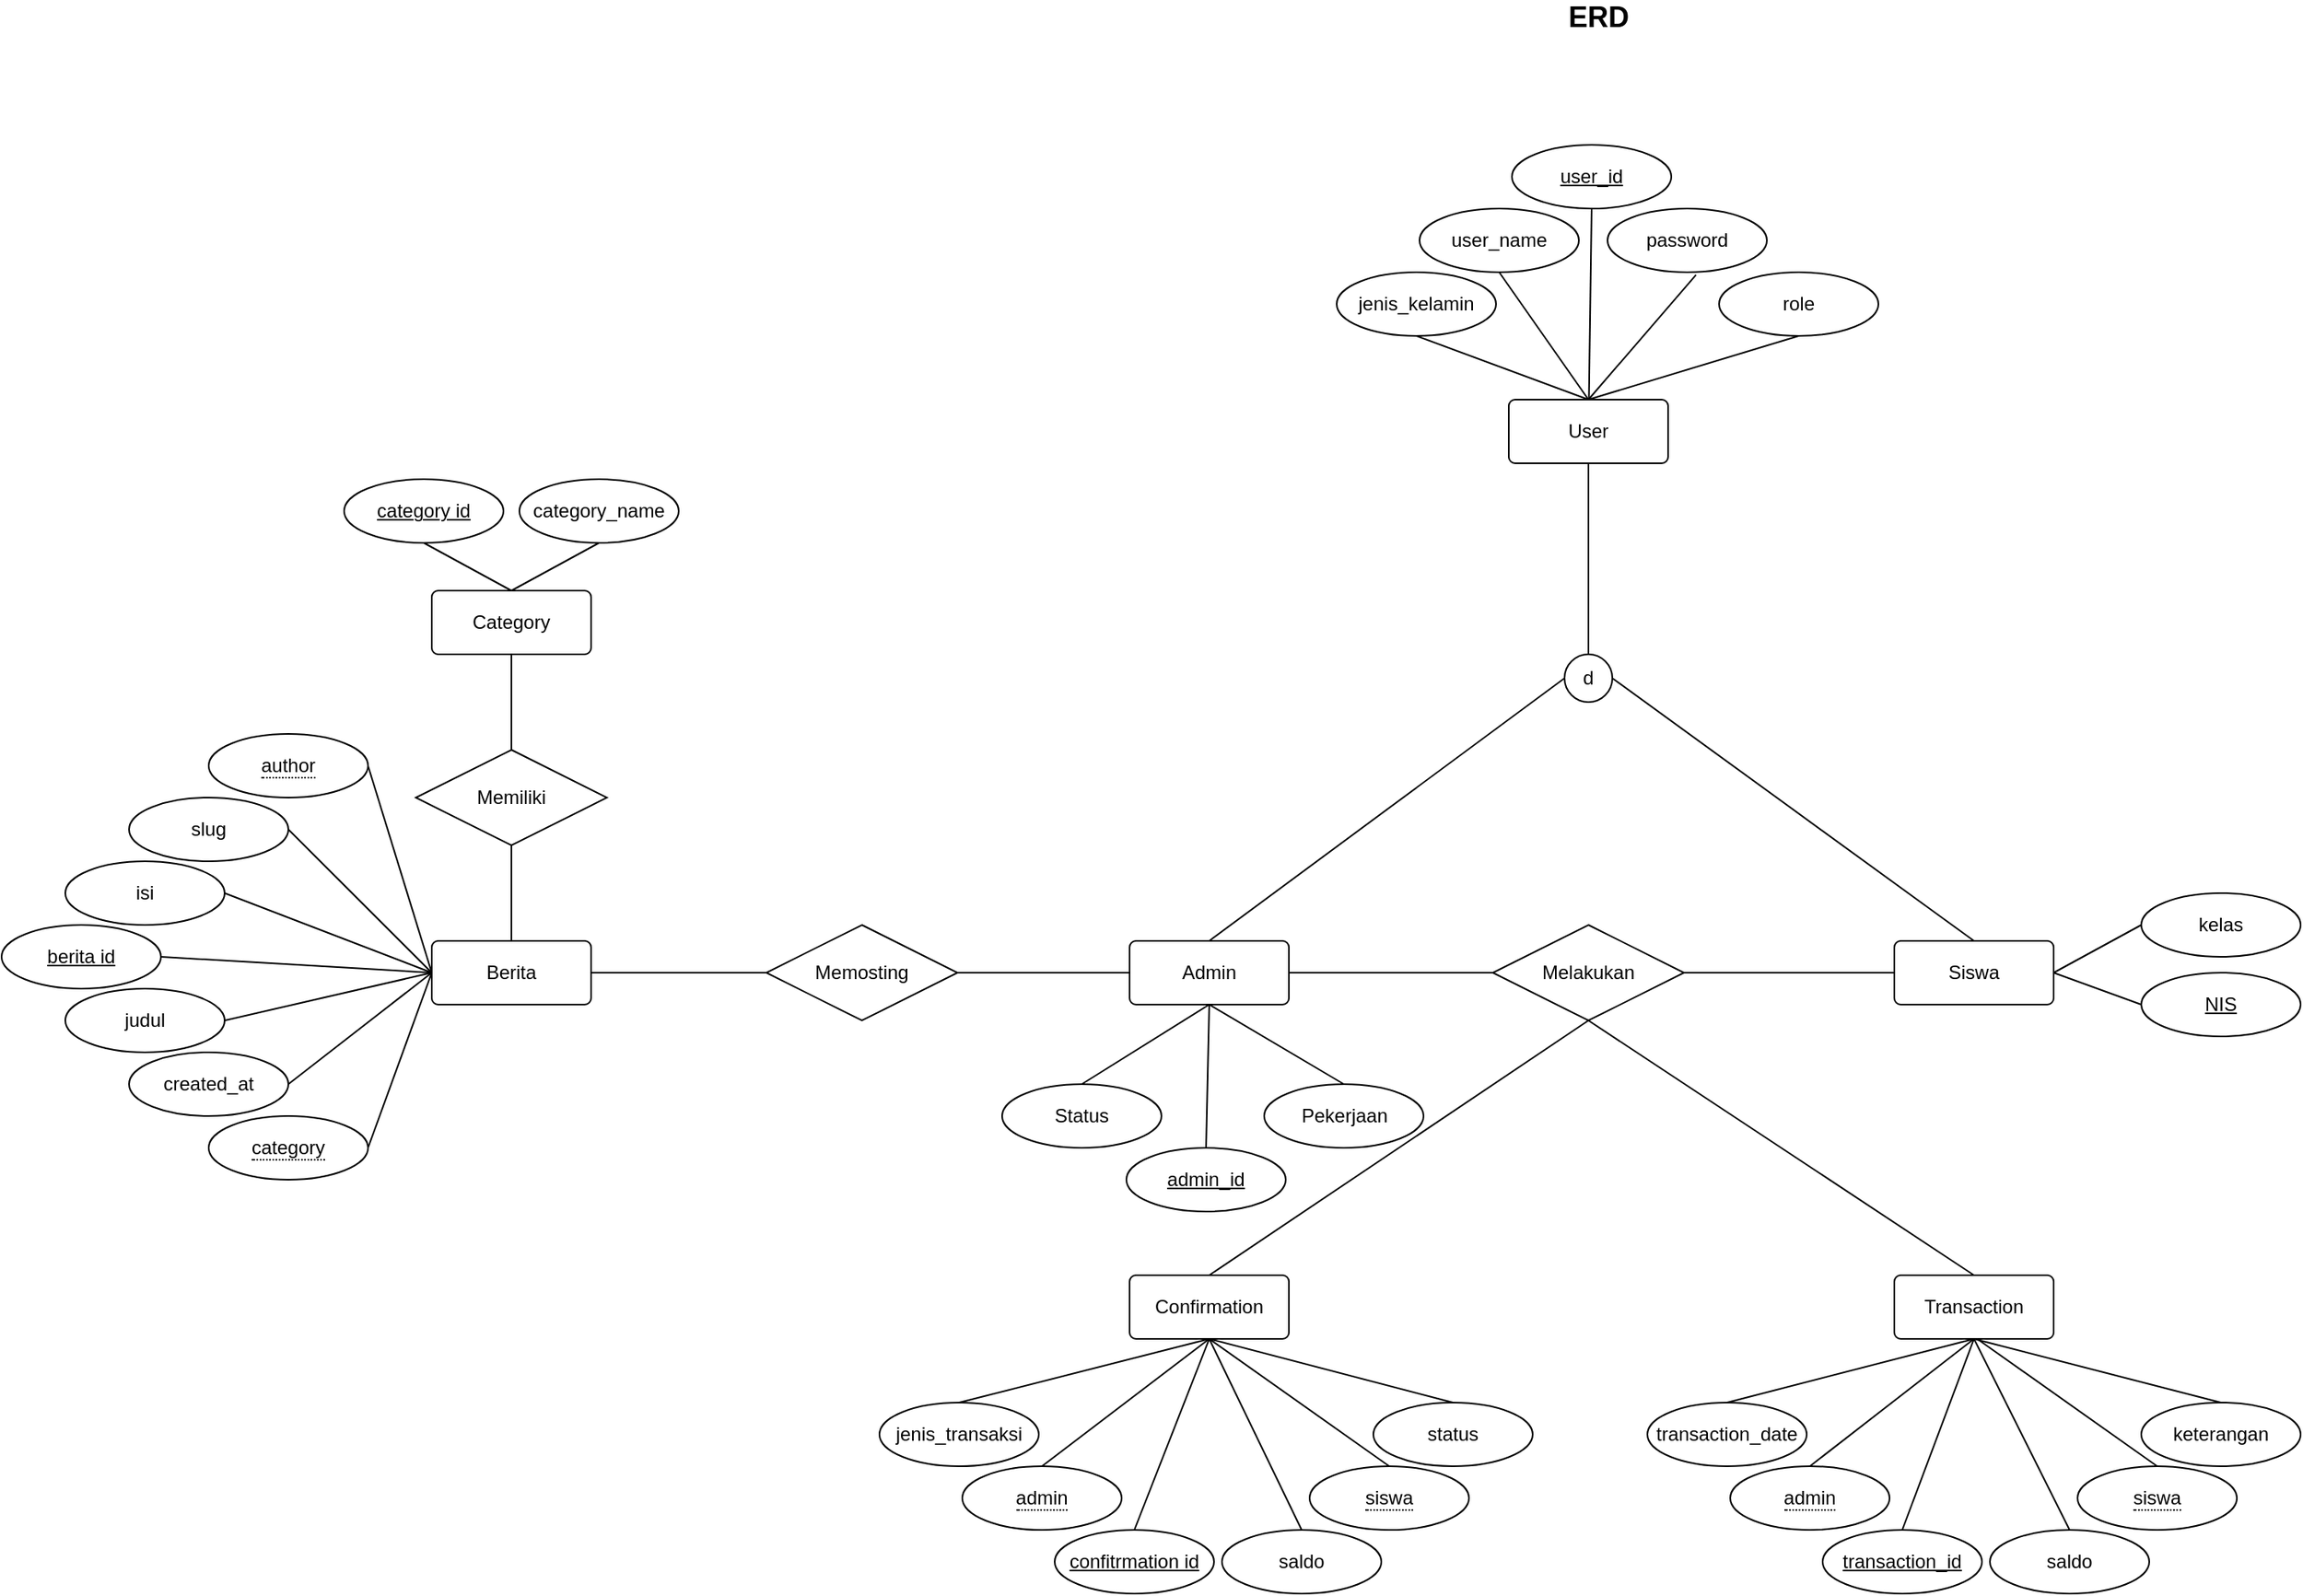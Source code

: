 <mxfile version="18.0.4" type="device"><diagram id="R2lEEEUBdFMjLlhIrx00" name="Page-1"><mxGraphModel dx="4295" dy="348" grid="1" gridSize="10" guides="1" tooltips="1" connect="1" arrows="1" fold="1" page="1" pageScale="1" pageWidth="850" pageHeight="1100" math="0" shadow="0" extFonts="Permanent Marker^https://fonts.googleapis.com/css?family=Permanent+Marker"><root><mxCell id="0"/><mxCell id="1" parent="0"/><mxCell id="1gQ173YRiWsbyyBzPhOY-116" value="&lt;b&gt;&lt;font style=&quot;font-size: 18px&quot;&gt;ERD&lt;/font&gt;&lt;/b&gt;" style="text;html=1;align=center;verticalAlign=middle;resizable=0;points=[];autosize=1;strokeColor=none;fillColor=none;" parent="1" vertex="1"><mxGeometry x="66.5" y="1130" width="50" height="20" as="geometry"/></mxCell><mxCell id="rW0TUjrARghBKA_dl4lC-2" value="User" style="rounded=1;arcSize=10;whiteSpace=wrap;html=1;align=center;" parent="1" vertex="1"><mxGeometry x="36" y="1380" width="100" height="40" as="geometry"/></mxCell><mxCell id="rW0TUjrARghBKA_dl4lC-3" value="user_id" style="ellipse;whiteSpace=wrap;html=1;align=center;fontStyle=4;" parent="1" vertex="1"><mxGeometry x="38" y="1220" width="100" height="40" as="geometry"/></mxCell><mxCell id="rW0TUjrARghBKA_dl4lC-4" value="user_name" style="ellipse;whiteSpace=wrap;html=1;align=center;" parent="1" vertex="1"><mxGeometry x="-20" y="1260" width="100" height="40" as="geometry"/></mxCell><mxCell id="rW0TUjrARghBKA_dl4lC-5" value="password" style="ellipse;whiteSpace=wrap;html=1;align=center;" parent="1" vertex="1"><mxGeometry x="98" y="1260" width="100" height="40" as="geometry"/></mxCell><mxCell id="rW0TUjrARghBKA_dl4lC-6" value="role" style="ellipse;whiteSpace=wrap;html=1;align=center;" parent="1" vertex="1"><mxGeometry x="168" y="1300" width="100" height="40" as="geometry"/></mxCell><mxCell id="rW0TUjrARghBKA_dl4lC-7" value="jenis_kelamin" style="ellipse;whiteSpace=wrap;html=1;align=center;" parent="1" vertex="1"><mxGeometry x="-72" y="1300" width="100" height="40" as="geometry"/></mxCell><mxCell id="CmD2SqRS0HLp16F0XsAg-6" value="Admin" style="rounded=1;arcSize=10;whiteSpace=wrap;html=1;align=center;" vertex="1" parent="1"><mxGeometry x="-202" y="1720" width="100" height="40" as="geometry"/></mxCell><mxCell id="CmD2SqRS0HLp16F0XsAg-7" value="d" style="ellipse;whiteSpace=wrap;html=1;" vertex="1" parent="1"><mxGeometry x="71" y="1540" width="30" height="30" as="geometry"/></mxCell><mxCell id="CmD2SqRS0HLp16F0XsAg-8" value="Siswa" style="rounded=1;arcSize=10;whiteSpace=wrap;html=1;align=center;" vertex="1" parent="1"><mxGeometry x="278" y="1720" width="100" height="40" as="geometry"/></mxCell><mxCell id="CmD2SqRS0HLp16F0XsAg-9" value="" style="endArrow=none;html=1;rounded=0;exitX=0.5;exitY=1;exitDx=0;exitDy=0;" edge="1" parent="1" source="rW0TUjrARghBKA_dl4lC-3" target="rW0TUjrARghBKA_dl4lC-2"><mxGeometry relative="1" as="geometry"><mxPoint x="428" y="1460" as="sourcePoint"/><mxPoint x="428" y="1320" as="targetPoint"/></mxGeometry></mxCell><mxCell id="CmD2SqRS0HLp16F0XsAg-11" value="" style="endArrow=none;html=1;rounded=0;exitX=0.555;exitY=1.042;exitDx=0;exitDy=0;exitPerimeter=0;entryX=0.5;entryY=0;entryDx=0;entryDy=0;" edge="1" parent="1" source="rW0TUjrARghBKA_dl4lC-5" target="rW0TUjrARghBKA_dl4lC-2"><mxGeometry relative="1" as="geometry"><mxPoint x="98" y="1270.0" as="sourcePoint"/><mxPoint x="96.286" y="1390.0" as="targetPoint"/></mxGeometry></mxCell><mxCell id="CmD2SqRS0HLp16F0XsAg-12" value="" style="endArrow=none;html=1;rounded=0;exitX=0.5;exitY=1;exitDx=0;exitDy=0;entryX=0.5;entryY=0;entryDx=0;entryDy=0;" edge="1" parent="1" source="rW0TUjrARghBKA_dl4lC-6" target="rW0TUjrARghBKA_dl4lC-2"><mxGeometry relative="1" as="geometry"><mxPoint x="163.5" y="1311.68" as="sourcePoint"/><mxPoint x="96" y="1390.0" as="targetPoint"/></mxGeometry></mxCell><mxCell id="CmD2SqRS0HLp16F0XsAg-13" value="" style="endArrow=none;html=1;rounded=0;exitX=0.5;exitY=1;exitDx=0;exitDy=0;entryX=0.5;entryY=0;entryDx=0;entryDy=0;" edge="1" parent="1" source="rW0TUjrARghBKA_dl4lC-4" target="rW0TUjrARghBKA_dl4lC-2"><mxGeometry relative="1" as="geometry"><mxPoint x="228" y="1350.0" as="sourcePoint"/><mxPoint x="96" y="1390.0" as="targetPoint"/></mxGeometry></mxCell><mxCell id="CmD2SqRS0HLp16F0XsAg-14" value="" style="endArrow=none;html=1;rounded=0;exitX=0.5;exitY=1;exitDx=0;exitDy=0;entryX=0.5;entryY=0;entryDx=0;entryDy=0;" edge="1" parent="1" source="rW0TUjrARghBKA_dl4lC-7" target="rW0TUjrARghBKA_dl4lC-2"><mxGeometry relative="1" as="geometry"><mxPoint x="40" y="1310.0" as="sourcePoint"/><mxPoint x="96" y="1390.0" as="targetPoint"/></mxGeometry></mxCell><mxCell id="CmD2SqRS0HLp16F0XsAg-15" value="" style="endArrow=none;html=1;rounded=0;exitX=0.5;exitY=1;exitDx=0;exitDy=0;entryX=0.5;entryY=0;entryDx=0;entryDy=0;" edge="1" parent="1" source="rW0TUjrARghBKA_dl4lC-2" target="CmD2SqRS0HLp16F0XsAg-7"><mxGeometry relative="1" as="geometry"><mxPoint x="98" y="1270" as="sourcePoint"/><mxPoint x="96.286" y="1390" as="targetPoint"/></mxGeometry></mxCell><mxCell id="CmD2SqRS0HLp16F0XsAg-16" value="" style="endArrow=none;html=1;rounded=0;exitX=0.5;exitY=0;exitDx=0;exitDy=0;entryX=0;entryY=0.5;entryDx=0;entryDy=0;" edge="1" parent="1" source="CmD2SqRS0HLp16F0XsAg-6" target="CmD2SqRS0HLp16F0XsAg-7"><mxGeometry relative="1" as="geometry"><mxPoint x="96" y="1430" as="sourcePoint"/><mxPoint x="96" y="1550" as="targetPoint"/></mxGeometry></mxCell><mxCell id="CmD2SqRS0HLp16F0XsAg-17" value="" style="endArrow=none;html=1;rounded=0;exitX=0.5;exitY=0;exitDx=0;exitDy=0;entryX=1;entryY=0.5;entryDx=0;entryDy=0;" edge="1" parent="1" source="CmD2SqRS0HLp16F0XsAg-8" target="CmD2SqRS0HLp16F0XsAg-7"><mxGeometry relative="1" as="geometry"><mxPoint x="-142" y="1730" as="sourcePoint"/><mxPoint x="81.0" y="1565" as="targetPoint"/></mxGeometry></mxCell><mxCell id="CmD2SqRS0HLp16F0XsAg-18" value="Melakukan" style="shape=rhombus;perimeter=rhombusPerimeter;whiteSpace=wrap;html=1;align=center;" vertex="1" parent="1"><mxGeometry x="26" y="1710" width="120" height="60" as="geometry"/></mxCell><mxCell id="CmD2SqRS0HLp16F0XsAg-19" value="" style="endArrow=none;html=1;rounded=0;exitX=1;exitY=0.5;exitDx=0;exitDy=0;entryX=0;entryY=0.5;entryDx=0;entryDy=0;" edge="1" parent="1" source="CmD2SqRS0HLp16F0XsAg-6" target="CmD2SqRS0HLp16F0XsAg-18"><mxGeometry relative="1" as="geometry"><mxPoint x="-142" y="1730" as="sourcePoint"/><mxPoint x="81" y="1565" as="targetPoint"/></mxGeometry></mxCell><mxCell id="CmD2SqRS0HLp16F0XsAg-20" value="" style="endArrow=none;html=1;rounded=0;exitX=0;exitY=0.5;exitDx=0;exitDy=0;entryX=1;entryY=0.5;entryDx=0;entryDy=0;" edge="1" parent="1" source="CmD2SqRS0HLp16F0XsAg-8" target="CmD2SqRS0HLp16F0XsAg-18"><mxGeometry relative="1" as="geometry"><mxPoint x="-92" y="1750" as="sourcePoint"/><mxPoint x="36" y="1750" as="targetPoint"/></mxGeometry></mxCell><mxCell id="CmD2SqRS0HLp16F0XsAg-21" value="Transaction" style="rounded=1;arcSize=10;whiteSpace=wrap;html=1;align=center;" vertex="1" parent="1"><mxGeometry x="278" y="1930" width="100" height="40" as="geometry"/></mxCell><mxCell id="CmD2SqRS0HLp16F0XsAg-22" value="" style="endArrow=none;html=1;rounded=0;exitX=0.5;exitY=0;exitDx=0;exitDy=0;entryX=0.5;entryY=1;entryDx=0;entryDy=0;" edge="1" parent="1" source="CmD2SqRS0HLp16F0XsAg-21" target="CmD2SqRS0HLp16F0XsAg-18"><mxGeometry relative="1" as="geometry"><mxPoint x="288" y="1750" as="sourcePoint"/><mxPoint x="156.0" y="1750" as="targetPoint"/></mxGeometry></mxCell><mxCell id="CmD2SqRS0HLp16F0XsAg-23" value="Confirmation" style="rounded=1;arcSize=10;whiteSpace=wrap;html=1;align=center;" vertex="1" parent="1"><mxGeometry x="-202" y="1930" width="100" height="40" as="geometry"/></mxCell><mxCell id="CmD2SqRS0HLp16F0XsAg-24" value="" style="endArrow=none;html=1;rounded=0;exitX=0.5;exitY=0;exitDx=0;exitDy=0;entryX=0.5;entryY=1;entryDx=0;entryDy=0;" edge="1" parent="1" source="CmD2SqRS0HLp16F0XsAg-23" target="CmD2SqRS0HLp16F0XsAg-18"><mxGeometry relative="1" as="geometry"><mxPoint x="254.5" y="1890" as="sourcePoint"/><mxPoint x="96" y="1780" as="targetPoint"/></mxGeometry></mxCell><mxCell id="CmD2SqRS0HLp16F0XsAg-25" value="Berita" style="rounded=1;arcSize=10;whiteSpace=wrap;html=1;align=center;" vertex="1" parent="1"><mxGeometry x="-640" y="1720" width="100" height="40" as="geometry"/></mxCell><mxCell id="CmD2SqRS0HLp16F0XsAg-26" value="Memosting" style="shape=rhombus;perimeter=rhombusPerimeter;whiteSpace=wrap;html=1;align=center;" vertex="1" parent="1"><mxGeometry x="-430" y="1710" width="120" height="60" as="geometry"/></mxCell><mxCell id="CmD2SqRS0HLp16F0XsAg-28" value="" style="endArrow=none;html=1;rounded=0;exitX=0;exitY=0.5;exitDx=0;exitDy=0;entryX=1;entryY=0.5;entryDx=0;entryDy=0;" edge="1" parent="1" source="CmD2SqRS0HLp16F0XsAg-6" target="CmD2SqRS0HLp16F0XsAg-26"><mxGeometry relative="1" as="geometry"><mxPoint x="-142" y="1730" as="sourcePoint"/><mxPoint x="81.0" y="1565" as="targetPoint"/></mxGeometry></mxCell><mxCell id="CmD2SqRS0HLp16F0XsAg-29" value="" style="endArrow=none;html=1;rounded=0;exitX=0;exitY=0.5;exitDx=0;exitDy=0;entryX=1;entryY=0.5;entryDx=0;entryDy=0;" edge="1" parent="1" source="CmD2SqRS0HLp16F0XsAg-26" target="CmD2SqRS0HLp16F0XsAg-25"><mxGeometry relative="1" as="geometry"><mxPoint x="-192" y="1750" as="sourcePoint"/><mxPoint x="-300" y="1750" as="targetPoint"/></mxGeometry></mxCell><mxCell id="CmD2SqRS0HLp16F0XsAg-30" value="Category" style="rounded=1;arcSize=10;whiteSpace=wrap;html=1;align=center;" vertex="1" parent="1"><mxGeometry x="-640" y="1500" width="100" height="40" as="geometry"/></mxCell><mxCell id="CmD2SqRS0HLp16F0XsAg-31" value="Memiliki" style="shape=rhombus;perimeter=rhombusPerimeter;whiteSpace=wrap;html=1;align=center;" vertex="1" parent="1"><mxGeometry x="-650" y="1600" width="120" height="60" as="geometry"/></mxCell><mxCell id="CmD2SqRS0HLp16F0XsAg-32" value="" style="endArrow=none;html=1;rounded=0;exitX=0.5;exitY=1;exitDx=0;exitDy=0;entryX=0.5;entryY=0;entryDx=0;entryDy=0;" edge="1" parent="1" source="CmD2SqRS0HLp16F0XsAg-31" target="CmD2SqRS0HLp16F0XsAg-25"><mxGeometry relative="1" as="geometry"><mxPoint x="-420" y="1750" as="sourcePoint"/><mxPoint x="-530" y="1750" as="targetPoint"/></mxGeometry></mxCell><mxCell id="CmD2SqRS0HLp16F0XsAg-33" value="" style="endArrow=none;html=1;rounded=0;exitX=0.5;exitY=1;exitDx=0;exitDy=0;entryX=0.5;entryY=0;entryDx=0;entryDy=0;" edge="1" parent="1" source="CmD2SqRS0HLp16F0XsAg-30" target="CmD2SqRS0HLp16F0XsAg-31"><mxGeometry relative="1" as="geometry"><mxPoint x="-600" y="1550" as="sourcePoint"/><mxPoint x="-550" y="1590" as="targetPoint"/></mxGeometry></mxCell><mxCell id="CmD2SqRS0HLp16F0XsAg-34" value="confitrmation id" style="ellipse;whiteSpace=wrap;html=1;align=center;fontStyle=4;" vertex="1" parent="1"><mxGeometry x="-249" y="2090" width="100" height="40" as="geometry"/></mxCell><mxCell id="CmD2SqRS0HLp16F0XsAg-35" value="&lt;span style=&quot;border-bottom: 1px dotted&quot;&gt;siswa&lt;/span&gt;" style="ellipse;whiteSpace=wrap;html=1;align=center;" vertex="1" parent="1"><mxGeometry x="-89" y="2050" width="100" height="40" as="geometry"/></mxCell><mxCell id="CmD2SqRS0HLp16F0XsAg-36" value="&lt;span style=&quot;border-bottom: 1px dotted&quot;&gt;admin&lt;/span&gt;" style="ellipse;whiteSpace=wrap;html=1;align=center;" vertex="1" parent="1"><mxGeometry x="-307" y="2050" width="100" height="40" as="geometry"/></mxCell><mxCell id="CmD2SqRS0HLp16F0XsAg-37" value="status" style="ellipse;whiteSpace=wrap;html=1;align=center;" vertex="1" parent="1"><mxGeometry x="-49" y="2010" width="100" height="40" as="geometry"/></mxCell><mxCell id="CmD2SqRS0HLp16F0XsAg-38" value="saldo" style="ellipse;whiteSpace=wrap;html=1;align=center;" vertex="1" parent="1"><mxGeometry x="-144" y="2090" width="100" height="40" as="geometry"/></mxCell><mxCell id="CmD2SqRS0HLp16F0XsAg-39" value="jenis_transaksi" style="ellipse;whiteSpace=wrap;html=1;align=center;" vertex="1" parent="1"><mxGeometry x="-359" y="2010" width="100" height="40" as="geometry"/></mxCell><mxCell id="CmD2SqRS0HLp16F0XsAg-40" value="admin_id" style="ellipse;whiteSpace=wrap;html=1;align=center;fontStyle=4;" vertex="1" parent="1"><mxGeometry x="-204" y="1850" width="100" height="40" as="geometry"/></mxCell><mxCell id="CmD2SqRS0HLp16F0XsAg-41" value="Pekerjaan" style="ellipse;whiteSpace=wrap;html=1;align=center;" vertex="1" parent="1"><mxGeometry x="-117.5" y="1810" width="100" height="40" as="geometry"/></mxCell><mxCell id="CmD2SqRS0HLp16F0XsAg-42" value="Status" style="ellipse;whiteSpace=wrap;html=1;align=center;" vertex="1" parent="1"><mxGeometry x="-282" y="1810" width="100" height="40" as="geometry"/></mxCell><mxCell id="CmD2SqRS0HLp16F0XsAg-43" value="" style="endArrow=none;html=1;rounded=0;exitX=0.5;exitY=1;exitDx=0;exitDy=0;entryX=0.5;entryY=0;entryDx=0;entryDy=0;" edge="1" parent="1" source="CmD2SqRS0HLp16F0XsAg-6" target="CmD2SqRS0HLp16F0XsAg-40"><mxGeometry relative="1" as="geometry"><mxPoint x="-92" y="1750" as="sourcePoint"/><mxPoint x="36" y="1750" as="targetPoint"/></mxGeometry></mxCell><mxCell id="CmD2SqRS0HLp16F0XsAg-44" value="" style="endArrow=none;html=1;rounded=0;exitX=0.5;exitY=1;exitDx=0;exitDy=0;entryX=0.5;entryY=0;entryDx=0;entryDy=0;" edge="1" parent="1" source="CmD2SqRS0HLp16F0XsAg-6" target="CmD2SqRS0HLp16F0XsAg-41"><mxGeometry relative="1" as="geometry"><mxPoint x="-142" y="1770" as="sourcePoint"/><mxPoint x="-144" y="1860" as="targetPoint"/></mxGeometry></mxCell><mxCell id="CmD2SqRS0HLp16F0XsAg-45" value="" style="endArrow=none;html=1;rounded=0;exitX=0.5;exitY=1;exitDx=0;exitDy=0;entryX=0.5;entryY=0;entryDx=0;entryDy=0;" edge="1" parent="1" source="CmD2SqRS0HLp16F0XsAg-6" target="CmD2SqRS0HLp16F0XsAg-42"><mxGeometry relative="1" as="geometry"><mxPoint x="-142" y="1770" as="sourcePoint"/><mxPoint x="-57.5" y="1820" as="targetPoint"/></mxGeometry></mxCell><mxCell id="CmD2SqRS0HLp16F0XsAg-46" value="" style="endArrow=none;html=1;rounded=0;exitX=0.5;exitY=1;exitDx=0;exitDy=0;entryX=0.5;entryY=0;entryDx=0;entryDy=0;" edge="1" parent="1" source="CmD2SqRS0HLp16F0XsAg-23" target="CmD2SqRS0HLp16F0XsAg-34"><mxGeometry relative="1" as="geometry"><mxPoint x="-142" y="1770" as="sourcePoint"/><mxPoint x="-57.5" y="1820" as="targetPoint"/></mxGeometry></mxCell><mxCell id="CmD2SqRS0HLp16F0XsAg-47" value="" style="endArrow=none;html=1;rounded=0;exitX=0.5;exitY=1;exitDx=0;exitDy=0;entryX=0.5;entryY=0;entryDx=0;entryDy=0;" edge="1" parent="1" source="CmD2SqRS0HLp16F0XsAg-23" target="CmD2SqRS0HLp16F0XsAg-38"><mxGeometry relative="1" as="geometry"><mxPoint x="-142" y="1980" as="sourcePoint"/><mxPoint x="-189" y="2100" as="targetPoint"/></mxGeometry></mxCell><mxCell id="CmD2SqRS0HLp16F0XsAg-48" value="" style="endArrow=none;html=1;rounded=0;exitX=0.5;exitY=1;exitDx=0;exitDy=0;entryX=0.5;entryY=0;entryDx=0;entryDy=0;" edge="1" parent="1" source="CmD2SqRS0HLp16F0XsAg-23" target="CmD2SqRS0HLp16F0XsAg-35"><mxGeometry relative="1" as="geometry"><mxPoint x="-142" y="1980" as="sourcePoint"/><mxPoint x="-84" y="2100" as="targetPoint"/></mxGeometry></mxCell><mxCell id="CmD2SqRS0HLp16F0XsAg-49" value="" style="endArrow=none;html=1;rounded=0;exitX=0.5;exitY=1;exitDx=0;exitDy=0;entryX=0.5;entryY=0;entryDx=0;entryDy=0;" edge="1" parent="1" source="CmD2SqRS0HLp16F0XsAg-23" target="CmD2SqRS0HLp16F0XsAg-37"><mxGeometry relative="1" as="geometry"><mxPoint x="-142" y="1980" as="sourcePoint"/><mxPoint x="-29" y="2060" as="targetPoint"/></mxGeometry></mxCell><mxCell id="CmD2SqRS0HLp16F0XsAg-50" value="" style="endArrow=none;html=1;rounded=0;exitX=0.5;exitY=1;exitDx=0;exitDy=0;entryX=0.5;entryY=0;entryDx=0;entryDy=0;" edge="1" parent="1" source="CmD2SqRS0HLp16F0XsAg-23" target="CmD2SqRS0HLp16F0XsAg-36"><mxGeometry relative="1" as="geometry"><mxPoint x="-142" y="1980" as="sourcePoint"/><mxPoint x="11" y="2020" as="targetPoint"/></mxGeometry></mxCell><mxCell id="CmD2SqRS0HLp16F0XsAg-51" value="" style="endArrow=none;html=1;rounded=0;exitX=0.5;exitY=1;exitDx=0;exitDy=0;entryX=0.5;entryY=0;entryDx=0;entryDy=0;" edge="1" parent="1" source="CmD2SqRS0HLp16F0XsAg-23" target="CmD2SqRS0HLp16F0XsAg-39"><mxGeometry relative="1" as="geometry"><mxPoint x="-142" y="1980" as="sourcePoint"/><mxPoint x="-247" y="2060" as="targetPoint"/></mxGeometry></mxCell><mxCell id="CmD2SqRS0HLp16F0XsAg-52" value="transaction_id" style="ellipse;whiteSpace=wrap;html=1;align=center;fontStyle=4;" vertex="1" parent="1"><mxGeometry x="233" y="2090" width="100" height="40" as="geometry"/></mxCell><mxCell id="CmD2SqRS0HLp16F0XsAg-53" value="&lt;span style=&quot;border-bottom: 1px dotted&quot;&gt;siswa&lt;/span&gt;" style="ellipse;whiteSpace=wrap;html=1;align=center;" vertex="1" parent="1"><mxGeometry x="393" y="2050" width="100" height="40" as="geometry"/></mxCell><mxCell id="CmD2SqRS0HLp16F0XsAg-54" value="&lt;span style=&quot;border-bottom: 1px dotted&quot;&gt;admin&lt;/span&gt;" style="ellipse;whiteSpace=wrap;html=1;align=center;" vertex="1" parent="1"><mxGeometry x="175" y="2050" width="100" height="40" as="geometry"/></mxCell><mxCell id="CmD2SqRS0HLp16F0XsAg-55" value="keterangan" style="ellipse;whiteSpace=wrap;html=1;align=center;" vertex="1" parent="1"><mxGeometry x="433" y="2010" width="100" height="40" as="geometry"/></mxCell><mxCell id="CmD2SqRS0HLp16F0XsAg-56" value="saldo" style="ellipse;whiteSpace=wrap;html=1;align=center;" vertex="1" parent="1"><mxGeometry x="338" y="2090" width="100" height="40" as="geometry"/></mxCell><mxCell id="CmD2SqRS0HLp16F0XsAg-57" value="transaction_date" style="ellipse;whiteSpace=wrap;html=1;align=center;" vertex="1" parent="1"><mxGeometry x="123" y="2010" width="100" height="40" as="geometry"/></mxCell><mxCell id="CmD2SqRS0HLp16F0XsAg-58" value="" style="endArrow=none;html=1;rounded=0;exitX=0.5;exitY=1;exitDx=0;exitDy=0;entryX=0.5;entryY=0;entryDx=0;entryDy=0;" edge="1" parent="1" source="CmD2SqRS0HLp16F0XsAg-21" target="CmD2SqRS0HLp16F0XsAg-57"><mxGeometry relative="1" as="geometry"><mxPoint x="338" y="1940" as="sourcePoint"/><mxPoint x="96" y="1780" as="targetPoint"/></mxGeometry></mxCell><mxCell id="CmD2SqRS0HLp16F0XsAg-59" value="" style="endArrow=none;html=1;rounded=0;exitX=0.5;exitY=1;exitDx=0;exitDy=0;entryX=0.5;entryY=0;entryDx=0;entryDy=0;" edge="1" parent="1" source="CmD2SqRS0HLp16F0XsAg-21" target="CmD2SqRS0HLp16F0XsAg-54"><mxGeometry relative="1" as="geometry"><mxPoint x="338" y="1980" as="sourcePoint"/><mxPoint x="183" y="2020" as="targetPoint"/></mxGeometry></mxCell><mxCell id="CmD2SqRS0HLp16F0XsAg-60" value="" style="endArrow=none;html=1;rounded=0;exitX=0.5;exitY=1;exitDx=0;exitDy=0;entryX=0.5;entryY=0;entryDx=0;entryDy=0;" edge="1" parent="1" source="CmD2SqRS0HLp16F0XsAg-21" target="CmD2SqRS0HLp16F0XsAg-52"><mxGeometry relative="1" as="geometry"><mxPoint x="338" y="1980" as="sourcePoint"/><mxPoint x="235" y="2060" as="targetPoint"/></mxGeometry></mxCell><mxCell id="CmD2SqRS0HLp16F0XsAg-61" value="" style="endArrow=none;html=1;rounded=0;exitX=0.5;exitY=1;exitDx=0;exitDy=0;entryX=0.5;entryY=0;entryDx=0;entryDy=0;" edge="1" parent="1" source="CmD2SqRS0HLp16F0XsAg-21" target="CmD2SqRS0HLp16F0XsAg-56"><mxGeometry relative="1" as="geometry"><mxPoint x="338" y="1980" as="sourcePoint"/><mxPoint x="293" y="2100" as="targetPoint"/></mxGeometry></mxCell><mxCell id="CmD2SqRS0HLp16F0XsAg-62" value="" style="endArrow=none;html=1;rounded=0;entryX=0.5;entryY=0;entryDx=0;entryDy=0;" edge="1" parent="1" target="CmD2SqRS0HLp16F0XsAg-53"><mxGeometry relative="1" as="geometry"><mxPoint x="330" y="1970" as="sourcePoint"/><mxPoint x="398" y="2100" as="targetPoint"/></mxGeometry></mxCell><mxCell id="CmD2SqRS0HLp16F0XsAg-63" value="" style="endArrow=none;html=1;rounded=0;entryX=0.5;entryY=0;entryDx=0;entryDy=0;exitX=0.5;exitY=1;exitDx=0;exitDy=0;" edge="1" parent="1" source="CmD2SqRS0HLp16F0XsAg-21" target="CmD2SqRS0HLp16F0XsAg-55"><mxGeometry relative="1" as="geometry"><mxPoint x="340" y="1980" as="sourcePoint"/><mxPoint x="453" y="2060" as="targetPoint"/></mxGeometry></mxCell><mxCell id="CmD2SqRS0HLp16F0XsAg-64" value="NIS" style="ellipse;whiteSpace=wrap;html=1;align=center;fontStyle=4;" vertex="1" parent="1"><mxGeometry x="433" y="1740" width="100" height="40" as="geometry"/></mxCell><mxCell id="CmD2SqRS0HLp16F0XsAg-65" value="kelas" style="ellipse;whiteSpace=wrap;html=1;align=center;" vertex="1" parent="1"><mxGeometry x="433" y="1690" width="100" height="40" as="geometry"/></mxCell><mxCell id="CmD2SqRS0HLp16F0XsAg-66" value="" style="endArrow=none;html=1;rounded=0;exitX=1;exitY=0.5;exitDx=0;exitDy=0;entryX=0;entryY=0.5;entryDx=0;entryDy=0;" edge="1" parent="1" source="CmD2SqRS0HLp16F0XsAg-8" target="CmD2SqRS0HLp16F0XsAg-65"><mxGeometry relative="1" as="geometry"><mxPoint x="338" y="1730" as="sourcePoint"/><mxPoint x="111" y="1565" as="targetPoint"/></mxGeometry></mxCell><mxCell id="CmD2SqRS0HLp16F0XsAg-67" value="" style="endArrow=none;html=1;rounded=0;exitX=1;exitY=0.5;exitDx=0;exitDy=0;entryX=0;entryY=0.5;entryDx=0;entryDy=0;" edge="1" parent="1" source="CmD2SqRS0HLp16F0XsAg-8" target="CmD2SqRS0HLp16F0XsAg-64"><mxGeometry relative="1" as="geometry"><mxPoint x="388" y="1750" as="sourcePoint"/><mxPoint x="443" y="1710" as="targetPoint"/></mxGeometry></mxCell><mxCell id="CmD2SqRS0HLp16F0XsAg-68" value="judul" style="ellipse;whiteSpace=wrap;html=1;align=center;" vertex="1" parent="1"><mxGeometry x="-870" y="1750" width="100" height="40" as="geometry"/></mxCell><mxCell id="CmD2SqRS0HLp16F0XsAg-69" value="isi" style="ellipse;whiteSpace=wrap;html=1;align=center;" vertex="1" parent="1"><mxGeometry x="-870" y="1670" width="100" height="40" as="geometry"/></mxCell><mxCell id="CmD2SqRS0HLp16F0XsAg-70" value="slug" style="ellipse;whiteSpace=wrap;html=1;align=center;" vertex="1" parent="1"><mxGeometry x="-830" y="1630" width="100" height="40" as="geometry"/></mxCell><mxCell id="CmD2SqRS0HLp16F0XsAg-71" value="created_at" style="ellipse;whiteSpace=wrap;html=1;align=center;" vertex="1" parent="1"><mxGeometry x="-830" y="1790" width="100" height="40" as="geometry"/></mxCell><mxCell id="CmD2SqRS0HLp16F0XsAg-72" value="&lt;span style=&quot;border-bottom: 1px dotted&quot;&gt;author&lt;/span&gt;" style="ellipse;whiteSpace=wrap;html=1;align=center;" vertex="1" parent="1"><mxGeometry x="-780" y="1590" width="100" height="40" as="geometry"/></mxCell><mxCell id="CmD2SqRS0HLp16F0XsAg-73" value="&lt;span style=&quot;border-bottom: 1px dotted&quot;&gt;category&lt;/span&gt;" style="ellipse;whiteSpace=wrap;html=1;align=center;" vertex="1" parent="1"><mxGeometry x="-780" y="1830" width="100" height="40" as="geometry"/></mxCell><mxCell id="CmD2SqRS0HLp16F0XsAg-83" value="category id" style="ellipse;whiteSpace=wrap;html=1;align=center;fontStyle=4;" vertex="1" parent="1"><mxGeometry x="-695" y="1430" width="100" height="40" as="geometry"/></mxCell><mxCell id="CmD2SqRS0HLp16F0XsAg-84" value="category_name" style="ellipse;whiteSpace=wrap;html=1;align=center;" vertex="1" parent="1"><mxGeometry x="-585" y="1430" width="100" height="40" as="geometry"/></mxCell><mxCell id="CmD2SqRS0HLp16F0XsAg-85" value="" style="endArrow=none;html=1;rounded=0;exitX=0.5;exitY=1;exitDx=0;exitDy=0;entryX=0.5;entryY=0;entryDx=0;entryDy=0;" edge="1" parent="1" source="CmD2SqRS0HLp16F0XsAg-84" target="CmD2SqRS0HLp16F0XsAg-30"><mxGeometry relative="1" as="geometry"><mxPoint x="-580" y="1550" as="sourcePoint"/><mxPoint x="-580" y="1610" as="targetPoint"/></mxGeometry></mxCell><mxCell id="CmD2SqRS0HLp16F0XsAg-86" value="" style="endArrow=none;html=1;rounded=0;exitX=0.5;exitY=1;exitDx=0;exitDy=0;entryX=0.5;entryY=0;entryDx=0;entryDy=0;" edge="1" parent="1" source="CmD2SqRS0HLp16F0XsAg-83" target="CmD2SqRS0HLp16F0XsAg-30"><mxGeometry relative="1" as="geometry"><mxPoint x="-525" y="1480" as="sourcePoint"/><mxPoint x="-580" y="1510" as="targetPoint"/></mxGeometry></mxCell><mxCell id="CmD2SqRS0HLp16F0XsAg-88" value="berita id" style="ellipse;whiteSpace=wrap;html=1;align=center;fontStyle=4;" vertex="1" parent="1"><mxGeometry x="-910" y="1710" width="100" height="40" as="geometry"/></mxCell><mxCell id="CmD2SqRS0HLp16F0XsAg-89" value="" style="endArrow=none;html=1;rounded=0;exitX=1;exitY=0.5;exitDx=0;exitDy=0;entryX=0;entryY=0.5;entryDx=0;entryDy=0;" edge="1" parent="1" source="CmD2SqRS0HLp16F0XsAg-72" target="CmD2SqRS0HLp16F0XsAg-25"><mxGeometry relative="1" as="geometry"><mxPoint x="-580.0" y="1670" as="sourcePoint"/><mxPoint x="-580.0" y="1730" as="targetPoint"/></mxGeometry></mxCell><mxCell id="CmD2SqRS0HLp16F0XsAg-90" value="" style="endArrow=none;html=1;rounded=0;exitX=1;exitY=0.5;exitDx=0;exitDy=0;entryX=0;entryY=0.5;entryDx=0;entryDy=0;" edge="1" parent="1" source="CmD2SqRS0HLp16F0XsAg-70" target="CmD2SqRS0HLp16F0XsAg-25"><mxGeometry relative="1" as="geometry"><mxPoint x="-780.0" y="1630" as="sourcePoint"/><mxPoint x="-630.0" y="1750" as="targetPoint"/></mxGeometry></mxCell><mxCell id="CmD2SqRS0HLp16F0XsAg-91" value="" style="endArrow=none;html=1;rounded=0;exitX=1;exitY=0.5;exitDx=0;exitDy=0;entryX=0;entryY=0.5;entryDx=0;entryDy=0;" edge="1" parent="1" source="CmD2SqRS0HLp16F0XsAg-69" target="CmD2SqRS0HLp16F0XsAg-25"><mxGeometry relative="1" as="geometry"><mxPoint x="-830.0" y="1670" as="sourcePoint"/><mxPoint x="-630.0" y="1750" as="targetPoint"/></mxGeometry></mxCell><mxCell id="CmD2SqRS0HLp16F0XsAg-92" value="" style="endArrow=none;html=1;rounded=0;exitX=1;exitY=0.5;exitDx=0;exitDy=0;entryX=0;entryY=0.5;entryDx=0;entryDy=0;" edge="1" parent="1" source="CmD2SqRS0HLp16F0XsAg-88" target="CmD2SqRS0HLp16F0XsAg-25"><mxGeometry relative="1" as="geometry"><mxPoint x="-870.0" y="1710" as="sourcePoint"/><mxPoint x="-630.0" y="1750" as="targetPoint"/></mxGeometry></mxCell><mxCell id="CmD2SqRS0HLp16F0XsAg-93" value="" style="endArrow=none;html=1;rounded=0;exitX=1;exitY=0.5;exitDx=0;exitDy=0;entryX=0;entryY=0.5;entryDx=0;entryDy=0;" edge="1" parent="1" source="CmD2SqRS0HLp16F0XsAg-68" target="CmD2SqRS0HLp16F0XsAg-25"><mxGeometry relative="1" as="geometry"><mxPoint x="-910.0" y="1750" as="sourcePoint"/><mxPoint x="-630.0" y="1750" as="targetPoint"/></mxGeometry></mxCell><mxCell id="CmD2SqRS0HLp16F0XsAg-94" value="" style="endArrow=none;html=1;rounded=0;exitX=1;exitY=0.5;exitDx=0;exitDy=0;entryX=0;entryY=0.5;entryDx=0;entryDy=0;" edge="1" parent="1" source="CmD2SqRS0HLp16F0XsAg-71" target="CmD2SqRS0HLp16F0XsAg-25"><mxGeometry relative="1" as="geometry"><mxPoint x="-870.0" y="1790" as="sourcePoint"/><mxPoint x="-630.0" y="1750" as="targetPoint"/></mxGeometry></mxCell><mxCell id="CmD2SqRS0HLp16F0XsAg-95" value="" style="endArrow=none;html=1;rounded=0;exitX=1;exitY=0.5;exitDx=0;exitDy=0;entryX=0;entryY=0.5;entryDx=0;entryDy=0;" edge="1" parent="1" source="CmD2SqRS0HLp16F0XsAg-73" target="CmD2SqRS0HLp16F0XsAg-25"><mxGeometry relative="1" as="geometry"><mxPoint x="-830.0" y="1830" as="sourcePoint"/><mxPoint x="-630.0" y="1750" as="targetPoint"/></mxGeometry></mxCell></root></mxGraphModel></diagram></mxfile>